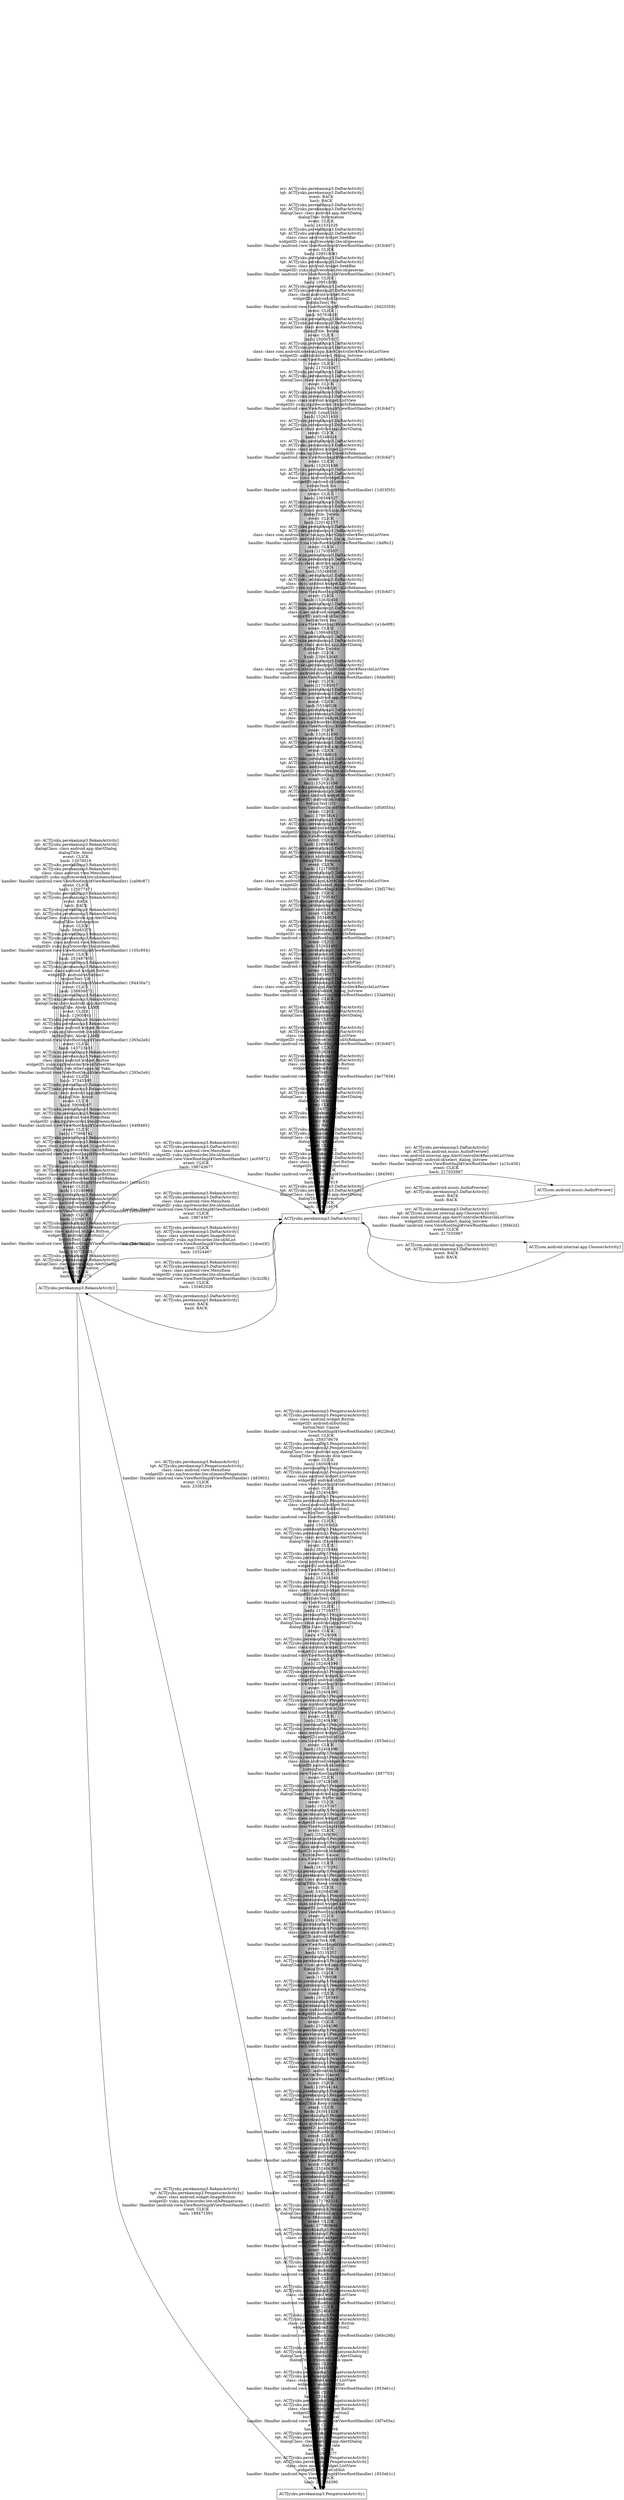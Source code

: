digraph G {
 rankdir=LR;
 node[shape=box];
n0 [label="ACT[yuku.perekammp3.RekamActivity]"];
n1 [label="ACT[yuku.perekammp3.DaftarActivity]"];
n4 [label="ACT[com.android.music.AudioPreview]"];
n2 [label="ACT[yuku.perekammp3.PengaturanActivity]"];
n3 [label="ACT[com.android.internal.app.ChooserActivity]"];
n0 -> n0 [label="src: ACT[yuku.perekammp3.RekamActivity]\ntgt: ACT[yuku.perekammp3.RekamActivity]\ndialogClass: class android.app.AlertDialog \ndialogTitle: Information \nevent: CLICK \nhash: 59483275 "];
n0 -> n0 [label="src: ACT[yuku.perekammp3.RekamActivity]\ntgt: ACT[yuku.perekammp3.RekamActivity]\nclass: class android.widget.Button \nwidgetID: android:id/button2 \nbuttonText: Later \nhandler: Handler (android.view.ViewRootImpl$ViewRootHandler) {3da6a12} \nevent: CLICK \nhash: 130776305 "];
n0 -> n0 [label="src: ACT[yuku.perekammp3.RekamActivity]\ntgt: ACT[yuku.perekammp3.RekamActivity]\nclass: class android.widget.ImageButton \nwidgetID: yuku.mp3recorder.lite:id/bStop \nhandler: Handler (android.view.ViewRootImpl$ViewRootHandler) {e0f4b55} \nevent: CLICK \nhash: 23364705 "];
n0 -> n0 [label="src: ACT[yuku.perekammp3.RekamActivity]\ntgt: ACT[yuku.perekammp3.RekamActivity]\nclass: class android.widget.ImageButton \nwidgetID: yuku.mp3recorder.lite:id/bRekam \nhandler: Handler (android.view.ViewRootImpl$ViewRootHandler) {e0f4b55} \nevent: CLICK \nhash: 113109960 "];
n0 -> n0 [label="src: ACT[yuku.perekammp3.RekamActivity]\ntgt: ACT[yuku.perekammp3.RekamActivity]\nclass: class android.widget.ImageButton \nwidgetID: yuku.mp3recorder.lite:id/bRekam \nhandler: Handler (android.view.ViewRootImpl$ViewRootHandler) {e0f4b55} \nevent: CLICK \nhash: 113109960 "];
n0 -> n1 [label="src: ACT[yuku.perekammp3.RekamActivity]\ntgt: ACT[yuku.perekammp3.DaftarActivity]\nclass: class android.view.MenuItem \nwidgetID: yuku.mp3recorder.lite:id/menuList \nhandler: Handler (android.view.ViewRootImpl$ViewRootHandler) {ac05972} \nevent: CLICK \nhash: 198743677 "];
n1 -> n1 [label="src: ACT[yuku.perekammp3.DaftarActivity]\ntgt: ACT[yuku.perekammp3.DaftarActivity]\ndialogClass: class android.app.AlertDialog \ndialogTitle: Information \nevent: CLICK \nhash: 244414674 "];
n1 -> n1 [label="src: ACT[yuku.perekammp3.DaftarActivity]\ntgt: ACT[yuku.perekammp3.DaftarActivity]\nclass: class android.widget.Button \nwidgetID: android:id/button1 \nbuttonText: OK \nhandler: Handler (android.view.ViewRootImpl$ViewRootHandler) {484560} \nevent: CLICK \nhash: 240137619 "];
n0 -> n1 [label="src: ACT[yuku.perekammp3.RekamActivity]\ntgt: ACT[yuku.perekammp3.DaftarActivity]\nclass: class android.view.MenuItem \nwidgetID: yuku.mp3recorder.lite:id/menuList \nhandler: Handler (android.view.ViewRootImpl$ViewRootHandler) {cefb4bf} \nevent: CLICK \nhash: 198743677 "];
n1 -> n1 [label="src: ACT[yuku.perekammp3.DaftarActivity]\ntgt: ACT[yuku.perekammp3.DaftarActivity]\ndialogClass: class android.app.AlertDialog \ndialogTitle: Information \nevent: CLICK \nhash: 46963302 "];
n1 -> n1 [label="src: ACT[yuku.perekammp3.DaftarActivity]\ntgt: ACT[yuku.perekammp3.DaftarActivity]\nevent: BACK \nhash: BACK "];
n0 -> n2 [label="src: ACT[yuku.perekammp3.RekamActivity]\ntgt: ACT[yuku.perekammp3.PengaturanActivity]\nclass: class android.view.MenuItem \nwidgetID: yuku.mp3recorder.lite:id/menuPengaturan \nhandler: Handler (android.view.ViewRootImpl$ViewRootHandler) {483903} \nevent: CLICK \nhash: 23381204 "];
n0 -> n0 [label="src: ACT[yuku.perekammp3.RekamActivity]\ntgt: ACT[yuku.perekammp3.RekamActivity]\nclass: class android.view.MenuItem \nwidgetID: yuku.mp3recorder.lite:id/menuAbout \nhandler: Handler (android.view.ViewRootImpl$ViewRootHandler) {64f9485} \nevent: CLICK \nhash: 177984742 "];
n0 -> n0 [label="src: ACT[yuku.perekammp3.RekamActivity]\ntgt: ACT[yuku.perekammp3.RekamActivity]\ndialogClass: class android.app.AlertDialog \ndialogTitle: About \nevent: CLICK \nhash: 59099267 "];
n0 -> n0 [label="src: ACT[yuku.perekammp3.RekamActivity]\ntgt: ACT[yuku.perekammp3.RekamActivity]\nclass: class android.widget.Button \nwidgetID: yuku.mp3recorder.lite:id/bSeeOtherApps \nbuttonText: See other apps by Yuku \nhandler: Handler (android.view.ViewRootImpl$ViewRootHandler) {265e2eb} \nevent: CLICK \nhash: 37345395 "];
n0 -> n0 [label="src: ACT[yuku.perekammp3.RekamActivity]\ntgt: ACT[yuku.perekammp3.RekamActivity]\nclass: class android.widget.Button \nwidgetID: yuku.mp3recorder.lite:id/bAboutLame \nbuttonText: About LAME \nhandler: Handler (android.view.ViewRootImpl$ViewRootHandler) {265e2eb} \nevent: CLICK \nhash: 143723433 "];
n0 -> n0 [label="src: ACT[yuku.perekammp3.RekamActivity]\ntgt: ACT[yuku.perekammp3.RekamActivity]\ndialogClass: class android.app.AlertDialog \ndialogTitle: About LAME \nevent: CLICK \nhash: 12905041 "];
n0 -> n0 [label="src: ACT[yuku.perekammp3.RekamActivity]\ntgt: ACT[yuku.perekammp3.RekamActivity]\nclass: class android.widget.Button \nwidgetID: android:id/button1 \nbuttonText: OK \nhandler: Handler (android.view.ViewRootImpl$ViewRootHandler) {94430a7} \nevent: CLICK \nhash: 238856872 "];
n0 -> n0 [label="src: ACT[yuku.perekammp3.RekamActivity]\ntgt: ACT[yuku.perekammp3.RekamActivity]\nclass: class android.view.MenuItem \nwidgetID: yuku.mp3recorder.lite:id/menuBeli \nhandler: Handler (android.view.ViewRootImpl$ViewRootHandler) {105c954} \nevent: CLICK \nhash: 253487655 "];
n0 -> n0 [label="src: ACT[yuku.perekammp3.RekamActivity]\ntgt: ACT[yuku.perekammp3.RekamActivity]\ndialogClass: class android.app.AlertDialog \ndialogTitle: Information \nevent: CLICK \nhash: 59483275 "];
n0 -> n0 [label="src: ACT[yuku.perekammp3.RekamActivity]\ntgt: ACT[yuku.perekammp3.RekamActivity]\nevent: BACK \nhash: BACK "];
n0 -> n1 [label="src: ACT[yuku.perekammp3.RekamActivity]\ntgt: ACT[yuku.perekammp3.DaftarActivity]\nclass: class android.widget.ImageButton \nwidgetID: yuku.mp3recorder.lite:id/bList \nhandler: Handler (android.view.ViewRootImpl$ViewRootHandler) {1dced3f} \nevent: CLICK \nhash: 10324467 "];
n1 -> n1 [label="src: ACT[yuku.perekammp3.DaftarActivity]\ntgt: ACT[yuku.perekammp3.DaftarActivity]\ndialogClass: class android.app.AlertDialog \ndialogTitle: Information \nevent: CLICK \nhash: 54371530 "];
n1 -> n1 [label="src: ACT[yuku.perekammp3.DaftarActivity]\ntgt: ACT[yuku.perekammp3.DaftarActivity]\nclass: class android.widget.Button \nwidgetID: android:id/button1 \nbuttonText: OK \nhandler: Handler (android.view.ViewRootImpl$ViewRootHandler) {4e77656} \nevent: CLICK \nhash: 94622763 "];
n1 -> n1 [label="src: ACT[yuku.perekammp3.DaftarActivity]\ntgt: ACT[yuku.perekammp3.DaftarActivity]\nclass: class android.widget.ListView \nwidgetID: yuku.mp3recorder.lite:id/lsRekaman \nhandler: Handler (android.view.ViewRootImpl$ViewRootHandler) {91fc6d7} \nevent: CLICK \nhash: 152631456 "];
n1 -> n1 [label="src: ACT[yuku.perekammp3.DaftarActivity]\ntgt: ACT[yuku.perekammp3.DaftarActivity]\ndialogClass: class android.app.AlertDialog \nevent: CLICK \nhash: 55348026 "];
n1 -> n1 [label="src: ACT[yuku.perekammp3.DaftarActivity]\ntgt: ACT[yuku.perekammp3.DaftarActivity]\nclass: class com.android.internal.app.AlertController$RecycleListView \nwidgetID: android:id/select_dialog_listview \nhandler: Handler (android.view.ViewRootImpl$ViewRootHandler) {33ab942} \nevent: CLICK \nhash: 217035967 "];
n1 -> n1 [label="src: ACT[yuku.perekammp3.DaftarActivity]\ntgt: ACT[yuku.perekammp3.DaftarActivity]\nclass: class android.widget.ImageButton \nwidgetID: yuku.mp3recorder.lite:id/bPlay \nhandler: Handler (android.view.ViewRootImpl$ViewRootHandler) {91fc6d7} \nevent: CLICK \nhash: 98106574 "];
n1 -> n1 [label="src: ACT[yuku.perekammp3.DaftarActivity]\ntgt: ACT[yuku.perekammp3.DaftarActivity]\nclass: class android.widget.ListView \nwidgetID: yuku.mp3recorder.lite:id/lsRekaman \nhandler: Handler (android.view.ViewRootImpl$ViewRootHandler) {91fc6d7} \nevent: CLICK \nhash: 152631456 "];
n1 -> n1 [label="src: ACT[yuku.perekammp3.DaftarActivity]\ntgt: ACT[yuku.perekammp3.DaftarActivity]\ndialogClass: class android.app.AlertDialog \nevent: CLICK \nhash: 55348026 "];
n1 -> n1 [label="src: ACT[yuku.perekammp3.DaftarActivity]\ntgt: ACT[yuku.perekammp3.DaftarActivity]\nclass: class com.android.internal.app.AlertController$RecycleListView \nwidgetID: android:id/select_dialog_listview \nhandler: Handler (android.view.ViewRootImpl$ViewRootHandler) {2bf278e} \nevent: CLICK \nhash: 217035967 "];
n1 -> n1 [label="src: ACT[yuku.perekammp3.DaftarActivity]\ntgt: ACT[yuku.perekammp3.DaftarActivity]\ndialogClass: class android.app.AlertDialog \ndialogTitle: Rename \nevent: CLICK \nhash: 112176053 "];
n1 -> n1 [label="src: ACT[yuku.perekammp3.DaftarActivity]\ntgt: ACT[yuku.perekammp3.DaftarActivity]\nclass: class android.widget.EditText \nwidgetID: yuku.mp3recorder.lite:id/tBaru \nhandler: Handler (android.view.ViewRootImpl$ViewRootHandler) {d5d055a} \nevent: CLICK \nhash: 228665493 "];
n1 -> n1 [label="src: ACT[yuku.perekammp3.DaftarActivity]\ntgt: ACT[yuku.perekammp3.DaftarActivity]\nclass: class android.widget.Button \nwidgetID: android:id/button1 \nbuttonText: OK \nhandler: Handler (android.view.ViewRootImpl$ViewRootHandler) {d5d055a} \nevent: CLICK \nhash: 179878161 "];
n1 -> n1 [label="src: ACT[yuku.perekammp3.DaftarActivity]\ntgt: ACT[yuku.perekammp3.DaftarActivity]\nclass: class android.widget.ListView \nwidgetID: yuku.mp3recorder.lite:id/lsRekaman \nhandler: Handler (android.view.ViewRootImpl$ViewRootHandler) {91fc6d7} \nevent: CLICK \nhash: 152631456 "];
n1 -> n1 [label="src: ACT[yuku.perekammp3.DaftarActivity]\ntgt: ACT[yuku.perekammp3.DaftarActivity]\ndialogClass: class android.app.AlertDialog \nevent: CLICK \nhash: 55348026 "];
n1 -> n3 [label="src: ACT[yuku.perekammp3.DaftarActivity]\ntgt: ACT[com.android.internal.app.ChooserActivity]\nclass: class com.android.internal.app.AlertController$RecycleListView \nwidgetID: android:id/select_dialog_listview \nhandler: Handler (android.view.ViewRootImpl$ViewRootHandler) {3f4fe2d} \nevent: CLICK \nhash: 217035967 "];
n3 -> n1 [label="src: ACT[com.android.internal.app.ChooserActivity]\ntgt: ACT[yuku.perekammp3.DaftarActivity]\nevent: BACK \nhash: BACK "];
n1 -> n1 [label="src: ACT[yuku.perekammp3.DaftarActivity]\ntgt: ACT[yuku.perekammp3.DaftarActivity]\nclass: class android.widget.ListView \nwidgetID: yuku.mp3recorder.lite:id/lsRekaman \nhandler: Handler (android.view.ViewRootImpl$ViewRootHandler) {91fc6d7} \nevent: CLICK \nhash: 152631456 "];
n1 -> n1 [label="src: ACT[yuku.perekammp3.DaftarActivity]\ntgt: ACT[yuku.perekammp3.DaftarActivity]\ndialogClass: class android.app.AlertDialog \nevent: CLICK \nhash: 55348026 "];
n1 -> n1 [label="src: ACT[yuku.perekammp3.DaftarActivity]\ntgt: ACT[yuku.perekammp3.DaftarActivity]\nclass: class com.android.internal.app.AlertController$RecycleListView \nwidgetID: android:id/select_dialog_listview \nhandler: Handler (android.view.ViewRootImpl$ViewRootHandler) {9dde9b0} \nevent: CLICK \nhash: 217035967 "];
n1 -> n1 [label="src: ACT[yuku.perekammp3.DaftarActivity]\ntgt: ACT[yuku.perekammp3.DaftarActivity]\ndialogClass: class android.app.AlertDialog \ndialogTitle: Delete \nevent: CLICK \nhash: 238632648 "];
n1 -> n1 [label="src: ACT[yuku.perekammp3.DaftarActivity]\ntgt: ACT[yuku.perekammp3.DaftarActivity]\nclass: class android.widget.Button \nwidgetID: android:id/button1 \nbuttonText: Yes \nhandler: Handler (android.view.ViewRootImpl$ViewRootHandler) {e1de9f8} \nevent: CLICK \nhash: 138648923 "];
n1 -> n1 [label="src: ACT[yuku.perekammp3.DaftarActivity]\ntgt: ACT[yuku.perekammp3.DaftarActivity]\nclass: class android.widget.ListView \nwidgetID: yuku.mp3recorder.lite:id/lsRekaman \nhandler: Handler (android.view.ViewRootImpl$ViewRootHandler) {91fc6d7} \nevent: CLICK \nhash: 152631456 "];
n1 -> n1 [label="src: ACT[yuku.perekammp3.DaftarActivity]\ntgt: ACT[yuku.perekammp3.DaftarActivity]\ndialogClass: class android.app.AlertDialog \nevent: CLICK \nhash: 55348026 "];
n1 -> n1 [label="src: ACT[yuku.perekammp3.DaftarActivity]\ntgt: ACT[yuku.perekammp3.DaftarActivity]\nclass: class com.android.internal.app.AlertController$RecycleListView \nwidgetID: android:id/select_dialog_listview \nhandler: Handler (android.view.ViewRootImpl$ViewRootHandler) {daf6c2} \nevent: CLICK \nhash: 217035967 "];
n1 -> n1 [label="src: ACT[yuku.perekammp3.DaftarActivity]\ntgt: ACT[yuku.perekammp3.DaftarActivity]\ndialogClass: class android.app.AlertDialog \ndialogTitle: Delete \nevent: CLICK \nhash: 220142277 "];
n1 -> n1 [label="src: ACT[yuku.perekammp3.DaftarActivity]\ntgt: ACT[yuku.perekammp3.DaftarActivity]\nclass: class android.widget.Button \nwidgetID: android:id/button2 \nbuttonText: No \nhandler: Handler (android.view.ViewRootImpl$ViewRootHandler) {1d53f35} \nevent: CLICK \nhash: 236586527 "];
n1 -> n1 [label="src: ACT[yuku.perekammp3.DaftarActivity]\ntgt: ACT[yuku.perekammp3.DaftarActivity]\nclass: class android.widget.ListView \nwidgetID: yuku.mp3recorder.lite:id/lsRekaman \nhandler: Handler (android.view.ViewRootImpl$ViewRootHandler) {91fc6d7} \nevent: CLICK \nhash: 152631456 "];
n1 -> n1 [label="src: ACT[yuku.perekammp3.DaftarActivity]\ntgt: ACT[yuku.perekammp3.DaftarActivity]\ndialogClass: class android.app.AlertDialog \nevent: CLICK \nhash: 55348026 "];
n1 -> n4 [label="src: ACT[yuku.perekammp3.DaftarActivity]\ntgt: ACT[com.android.music.AudioPreview]\nclass: class com.android.internal.app.AlertController$RecycleListView \nwidgetID: android:id/select_dialog_listview \nhandler: Handler (android.view.ViewRootImpl$ViewRootHandler) {a15c458} \nevent: CLICK \nhash: 217035967 "];
n4 -> n1 [label="src: ACT[com.android.music.AudioPreview]\ntgt: ACT[yuku.perekammp3.DaftarActivity]\nevent: BACK \nhash: BACK "];
n1 -> n1 [label="src: ACT[yuku.perekammp3.DaftarActivity]\ntgt: ACT[yuku.perekammp3.DaftarActivity]\nclass: class android.widget.ListView \nwidgetID: yuku.mp3recorder.lite:id/lsRekaman \nhandler: Handler (android.view.ViewRootImpl$ViewRootHandler) {91fc6d7} \nevent: LongClick \nhash: 152631456 "];
n1 -> n1 [label="src: ACT[yuku.perekammp3.DaftarActivity]\ntgt: ACT[yuku.perekammp3.DaftarActivity]\ndialogClass: class android.app.AlertDialog \nevent: CLICK \nhash: 55348026 "];
n1 -> n1 [label="src: ACT[yuku.perekammp3.DaftarActivity]\ntgt: ACT[yuku.perekammp3.DaftarActivity]\nclass: class com.android.internal.app.AlertController$RecycleListView \nwidgetID: android:id/select_dialog_listview \nhandler: Handler (android.view.ViewRootImpl$ViewRootHandler) {e968e96} \nevent: CLICK \nhash: 217035967 "];
n1 -> n1 [label="src: ACT[yuku.perekammp3.DaftarActivity]\ntgt: ACT[yuku.perekammp3.DaftarActivity]\ndialogClass: class android.app.AlertDialog \ndialogTitle: Delete \nevent: CLICK \nhash: 250007017 "];
n1 -> n1 [label="src: ACT[yuku.perekammp3.DaftarActivity]\ntgt: ACT[yuku.perekammp3.DaftarActivity]\nclass: class android.widget.Button \nwidgetID: android:id/button2 \nbuttonText: No \nhandler: Handler (android.view.ViewRootImpl$ViewRootHandler) {6d20359} \nevent: CLICK \nhash: 95763619 "];
n1 -> n1 [label="src: ACT[yuku.perekammp3.DaftarActivity]\ntgt: ACT[yuku.perekammp3.DaftarActivity]\nclass: class android.widget.SeekBar \nwidgetID: yuku.mp3recorder.lite:id/geseran \nhandler: Handler (android.view.ViewRootImpl$ViewRootHandler) {91fc6d7} \nevent: CLICK \nhash: 109518081 "];
n1 -> n1 [label="src: ACT[yuku.perekammp3.DaftarActivity]\ntgt: ACT[yuku.perekammp3.DaftarActivity]\nclass: class android.widget.SeekBar \nwidgetID: yuku.mp3recorder.lite:id/geseran \nhandler: Handler (android.view.ViewRootImpl$ViewRootHandler) {91fc6d7} \nevent: CLICK \nhash: 109518081 "];
n1 -> n0 [label="src: ACT[yuku.perekammp3.DaftarActivity]\ntgt: ACT[yuku.perekammp3.RekamActivity]\nevent: BACK \nhash: BACK "];
n0 -> n2 [label="src: ACT[yuku.perekammp3.RekamActivity]\ntgt: ACT[yuku.perekammp3.PengaturanActivity]\nclass: class android.widget.ImageButton \nwidgetID: yuku.mp3recorder.lite:id/bPengaturan \nhandler: Handler (android.view.ViewRootImpl$ViewRootHandler) {1dced3f} \nevent: CLICK \nhash: 188471593 "];
n2 -> n2 [label="src: ACT[yuku.perekammp3.PengaturanActivity]\ntgt: ACT[yuku.perekammp3.PengaturanActivity]\nclass: class android.widget.ListView \nwidgetID: android:id/list \nhandler: Handler (android.view.ViewRootImpl$ViewRootHandler) {853eb1c} \nevent: CLICK \nhash: 252404390 "];
n2 -> n2 [label="src: ACT[yuku.perekammp3.PengaturanActivity]\ntgt: ACT[yuku.perekammp3.PengaturanActivity]\ndialogClass: class android.app.AlertDialog \ndialogTitle: Bit rate \nevent: CLICK \nhash: 62669277 "];
n2 -> n2 [label="src: ACT[yuku.perekammp3.PengaturanActivity]\ntgt: ACT[yuku.perekammp3.PengaturanActivity]\nclass: class android.widget.Button \nwidgetID: android:id/button2 \nbuttonText: Cancel \nhandler: Handler (android.view.ViewRootImpl$ViewRootHandler) {6f7e05a} \nevent: CLICK \nhash: 131803004 "];
n2 -> n2 [label="src: ACT[yuku.perekammp3.PengaturanActivity]\ntgt: ACT[yuku.perekammp3.PengaturanActivity]\nclass: class android.widget.ListView \nwidgetID: android:id/list \nhandler: Handler (android.view.ViewRootImpl$ViewRootHandler) {853eb1c} \nevent: CLICK \nhash: 252404390 "];
n2 -> n2 [label="src: ACT[yuku.perekammp3.PengaturanActivity]\ntgt: ACT[yuku.perekammp3.PengaturanActivity]\ndialogClass: class android.app.AlertDialog \ndialogTitle: Minimum disk space \nevent: CLICK \nhash: 234510339 "];
n2 -> n2 [label="src: ACT[yuku.perekammp3.PengaturanActivity]\ntgt: ACT[yuku.perekammp3.PengaturanActivity]\nclass: class android.widget.Button \nwidgetID: android:id/button2 \nbuttonText: Cancel \nhandler: Handler (android.view.ViewRootImpl$ViewRootHandler) {b6bc26b} \nevent: CLICK \nhash: 198552805 "];
n2 -> n2 [label="src: ACT[yuku.perekammp3.PengaturanActivity]\ntgt: ACT[yuku.perekammp3.PengaturanActivity]\nclass: class android.widget.ListView \nwidgetID: android:id/list \nhandler: Handler (android.view.ViewRootImpl$ViewRootHandler) {853eb1c} \nevent: CLICK \nhash: 252404390 "];
n2 -> n2 [label="src: ACT[yuku.perekammp3.PengaturanActivity]\ntgt: ACT[yuku.perekammp3.PengaturanActivity]\nclass: class android.widget.ListView \nwidgetID: android:id/list \nhandler: Handler (android.view.ViewRootImpl$ViewRootHandler) {853eb1c} \nevent: CLICK \nhash: 252404390 "];
n2 -> n2 [label="src: ACT[yuku.perekammp3.PengaturanActivity]\ntgt: ACT[yuku.perekammp3.PengaturanActivity]\nclass: class android.widget.ListView \nwidgetID: android:id/list \nhandler: Handler (android.view.ViewRootImpl$ViewRootHandler) {853eb1c} \nevent: CLICK \nhash: 252404390 "];
n2 -> n2 [label="src: ACT[yuku.perekammp3.PengaturanActivity]\ntgt: ACT[yuku.perekammp3.PengaturanActivity]\ndialogClass: class android.app.AlertDialog \ndialogTitle: Minimum disk space \nevent: CLICK \nhash: 177989646 "];
n2 -> n2 [label="src: ACT[yuku.perekammp3.PengaturanActivity]\ntgt: ACT[yuku.perekammp3.PengaturanActivity]\nclass: class android.widget.Button \nwidgetID: android:id/button2 \nbuttonText: Cancel \nhandler: Handler (android.view.ViewRootImpl$ViewRootHandler) {33fd996} \nevent: CLICK \nhash: 171792216 "];
n2 -> n2 [label="src: ACT[yuku.perekammp3.PengaturanActivity]\ntgt: ACT[yuku.perekammp3.PengaturanActivity]\nclass: class android.widget.ListView \nwidgetID: android:id/list \nhandler: Handler (android.view.ViewRootImpl$ViewRootHandler) {853eb1c} \nevent: CLICK \nhash: 252404390 "];
n2 -> n2 [label="src: ACT[yuku.perekammp3.PengaturanActivity]\ntgt: ACT[yuku.perekammp3.PengaturanActivity]\nclass: class android.widget.ListView \nwidgetID: android:id/list \nhandler: Handler (android.view.ViewRootImpl$ViewRootHandler) {853eb1c} \nevent: CLICK \nhash: 252404390 "];
n2 -> n2 [label="src: ACT[yuku.perekammp3.PengaturanActivity]\ntgt: ACT[yuku.perekammp3.PengaturanActivity]\ndialogClass: class android.app.AlertDialog \ndialogTitle: Keep screen on \nevent: CLICK \nhash: 243811124 "];
n2 -> n2 [label="src: ACT[yuku.perekammp3.PengaturanActivity]\ntgt: ACT[yuku.perekammp3.PengaturanActivity]\nclass: class android.widget.Button \nwidgetID: android:id/button2 \nbuttonText: Cancel \nhandler: Handler (android.view.ViewRootImpl$ViewRootHandler) {9ff52ce} \nevent: CLICK \nhash: 129544144 "];
n2 -> n2 [label="src: ACT[yuku.perekammp3.PengaturanActivity]\ntgt: ACT[yuku.perekammp3.PengaturanActivity]\nclass: class android.widget.ListView \nwidgetID: android:id/list \nhandler: Handler (android.view.ViewRootImpl$ViewRootHandler) {853eb1c} \nevent: CLICK \nhash: 252404390 "];
n2 -> n2 [label="src: ACT[yuku.perekammp3.PengaturanActivity]\ntgt: ACT[yuku.perekammp3.PengaturanActivity]\nclass: class android.widget.ListView \nwidgetID: android:id/list \nhandler: Handler (android.view.ViewRootImpl$ViewRootHandler) {853eb1c} \nevent: CLICK \nhash: 252404390 "];
n2 -> n2 [label="src: ACT[yuku.perekammp3.PengaturanActivity]\ntgt: ACT[yuku.perekammp3.PengaturanActivity]\ndialogClass: class android.app.ProgressDialog \nevent: CLICK \nhash: 191720340 "];
n2 -> n2 [label="src: ACT[yuku.perekammp3.PengaturanActivity]\ntgt: ACT[yuku.perekammp3.PengaturanActivity]\ndialogClass: class android.app.AlertDialog \ndialogTitle: Result \nevent: CLICK \nhash: 11799638 "];
n2 -> n2 [label="src: ACT[yuku.perekammp3.PengaturanActivity]\ntgt: ACT[yuku.perekammp3.PengaturanActivity]\nclass: class android.widget.Button \nwidgetID: android:id/button1 \nbuttonText: OK \nhandler: Handler (android.view.ViewRootImpl$ViewRootHandler) {cd46cf2} \nevent: CLICK \nhash: 53135357 "];
n2 -> n2 [label="src: ACT[yuku.perekammp3.PengaturanActivity]\ntgt: ACT[yuku.perekammp3.PengaturanActivity]\nclass: class android.widget.ListView \nwidgetID: android:id/list \nhandler: Handler (android.view.ViewRootImpl$ViewRootHandler) {853eb1c} \nevent: CLICK \nhash: 252404390 "];
n2 -> n2 [label="src: ACT[yuku.perekammp3.PengaturanActivity]\ntgt: ACT[yuku.perekammp3.PengaturanActivity]\ndialogClass: class android.app.AlertDialog \ndialogTitle: Keep screen on \nevent: CLICK \nhash: 182084539 "];
n2 -> n2 [label="src: ACT[yuku.perekammp3.PengaturanActivity]\ntgt: ACT[yuku.perekammp3.PengaturanActivity]\nclass: class android.widget.Button \nwidgetID: android:id/button2 \nbuttonText: Cancel \nhandler: Handler (android.view.ViewRootImpl$ViewRootHandler) {d354c52} \nevent: CLICK \nhash: 241370292 "];
n2 -> n2 [label="src: ACT[yuku.perekammp3.PengaturanActivity]\ntgt: ACT[yuku.perekammp3.PengaturanActivity]\nclass: class android.widget.ListView \nwidgetID: android:id/list \nhandler: Handler (android.view.ViewRootImpl$ViewRootHandler) {853eb1c} \nevent: CLICK \nhash: 252404390 "];
n2 -> n2 [label="src: ACT[yuku.perekammp3.PengaturanActivity]\ntgt: ACT[yuku.perekammp3.PengaturanActivity]\ndialogClass: class android.app.AlertDialog \ndialogTitle: Buffer size \nevent: CLICK \nhash: 10247067 "];
n2 -> n2 [label="src: ACT[yuku.perekammp3.PengaturanActivity]\ntgt: ACT[yuku.perekammp3.PengaturanActivity]\nclass: class android.widget.Button \nwidgetID: android:id/button2 \nbuttonText: Cancel \nhandler: Handler (android.view.ViewRootImpl$ViewRootHandler) {887703} \nevent: CLICK \nhash: 107428285 "];
n2 -> n2 [label="src: ACT[yuku.perekammp3.PengaturanActivity]\ntgt: ACT[yuku.perekammp3.PengaturanActivity]\nclass: class android.widget.ListView \nwidgetID: android:id/list \nhandler: Handler (android.view.ViewRootImpl$ViewRootHandler) {853eb1c} \nevent: CLICK \nhash: 252404390 "];
n2 -> n2 [label="src: ACT[yuku.perekammp3.PengaturanActivity]\ntgt: ACT[yuku.perekammp3.PengaturanActivity]\nclass: class android.widget.ListView \nwidgetID: android:id/list \nhandler: Handler (android.view.ViewRootImpl$ViewRootHandler) {853eb1c} \nevent: CLICK \nhash: 252404390 "];
n2 -> n2 [label="src: ACT[yuku.perekammp3.PengaturanActivity]\ntgt: ACT[yuku.perekammp3.PengaturanActivity]\nclass: class android.widget.ListView \nwidgetID: android:id/list \nhandler: Handler (android.view.ViewRootImpl$ViewRootHandler) {853eb1c} \nevent: CLICK \nhash: 252404390 "];
n2 -> n2 [label="src: ACT[yuku.perekammp3.PengaturanActivity]\ntgt: ACT[yuku.perekammp3.PengaturanActivity]\nclass: class android.widget.ListView \nwidgetID: android:id/list \nhandler: Handler (android.view.ViewRootImpl$ViewRootHandler) {853eb1c} \nevent: CLICK \nhash: 252404390 "];
n2 -> n2 [label="src: ACT[yuku.perekammp3.PengaturanActivity]\ntgt: ACT[yuku.perekammp3.PengaturanActivity]\ndialogClass: class android.app.AlertDialog \ndialogTitle: Gain (Experimental!) \nevent: CLICK \nhash: 47529094 "];
n2 -> n2 [label="src: ACT[yuku.perekammp3.PengaturanActivity]\ntgt: ACT[yuku.perekammp3.PengaturanActivity]\nclass: class android.widget.Button \nwidgetID: android:id/button1 \nbuttonText: OK \nhandler: Handler (android.view.ViewRootImpl$ViewRootHandler) {2d9ecc2} \nevent: CLICK \nhash: 217720077 "];
n2 -> n2 [label="src: ACT[yuku.perekammp3.PengaturanActivity]\ntgt: ACT[yuku.perekammp3.PengaturanActivity]\nclass: class android.widget.ListView \nwidgetID: android:id/list \nhandler: Handler (android.view.ViewRootImpl$ViewRootHandler) {853eb1c} \nevent: CLICK \nhash: 252404390 "];
n2 -> n2 [label="src: ACT[yuku.perekammp3.PengaturanActivity]\ntgt: ACT[yuku.perekammp3.PengaturanActivity]\ndialogClass: class android.app.AlertDialog \ndialogTitle: Gain (Experimental!) \nevent: CLICK \nhash: 262235944 "];
n2 -> n2 [label="src: ACT[yuku.perekammp3.PengaturanActivity]\ntgt: ACT[yuku.perekammp3.PengaturanActivity]\nclass: class android.widget.Button \nwidgetID: android:id/button2 \nbuttonText: Cancel \nhandler: Handler (android.view.ViewRootImpl$ViewRootHandler) {b565404} \nevent: CLICK \nhash: 150283414 "];
n2 -> n2 [label="src: ACT[yuku.perekammp3.PengaturanActivity]\ntgt: ACT[yuku.perekammp3.PengaturanActivity]\nclass: class android.widget.ListView \nwidgetID: android:id/list \nhandler: Handler (android.view.ViewRootImpl$ViewRootHandler) {853eb1c} \nevent: CLICK \nhash: 252404390 "];
n2 -> n2 [label="src: ACT[yuku.perekammp3.PengaturanActivity]\ntgt: ACT[yuku.perekammp3.PengaturanActivity]\ndialogClass: class android.app.AlertDialog \ndialogTitle: Minimum disk space \nevent: CLICK \nhash: 160509349 "];
n2 -> n2 [label="src: ACT[yuku.perekammp3.PengaturanActivity]\ntgt: ACT[yuku.perekammp3.PengaturanActivity]\nclass: class android.widget.Button \nwidgetID: android:id/button2 \nbuttonText: Cancel \nhandler: Handler (android.view.ViewRootImpl$ViewRootHandler) {d6226cd} \nevent: CLICK \nhash: 259378679 "];
n0 -> n1 [label="src: ACT[yuku.perekammp3.RekamActivity]\ntgt: ACT[yuku.perekammp3.DaftarActivity]\nclass: class android.view.MenuItem \nwidgetID: yuku.mp3recorder.lite:id/menuList \nhandler: Handler (android.view.ViewRootImpl$ViewRootHandler) {5c3c2fb} \nevent: CLICK \nhash: 135462026 "];
n1 -> n1 [label="src: ACT[yuku.perekammp3.DaftarActivity]\ntgt: ACT[yuku.perekammp3.DaftarActivity]\ndialogClass: class android.app.AlertDialog \ndialogTitle: Information \nevent: CLICK \nhash: 241531026 "];
n1 -> n1 [label="src: ACT[yuku.perekammp3.DaftarActivity]\ntgt: ACT[yuku.perekammp3.DaftarActivity]\nevent: BACK \nhash: BACK "];
n0 -> n0 [label="src: ACT[yuku.perekammp3.RekamActivity]\ntgt: ACT[yuku.perekammp3.RekamActivity]\nclass: class android.view.MenuItem \nwidgetID: yuku.mp3recorder.lite:id/menuAbout \nhandler: Handler (android.view.ViewRootImpl$ViewRootHandler) {ca06c87} \nevent: CLICK \nhash: 125077471 "];
n0 -> n0 [label="src: ACT[yuku.perekammp3.RekamActivity]\ntgt: ACT[yuku.perekammp3.RekamActivity]\ndialogClass: class android.app.AlertDialog \ndialogTitle: About \nevent: CLICK \nhash: 12076516 "];
}
